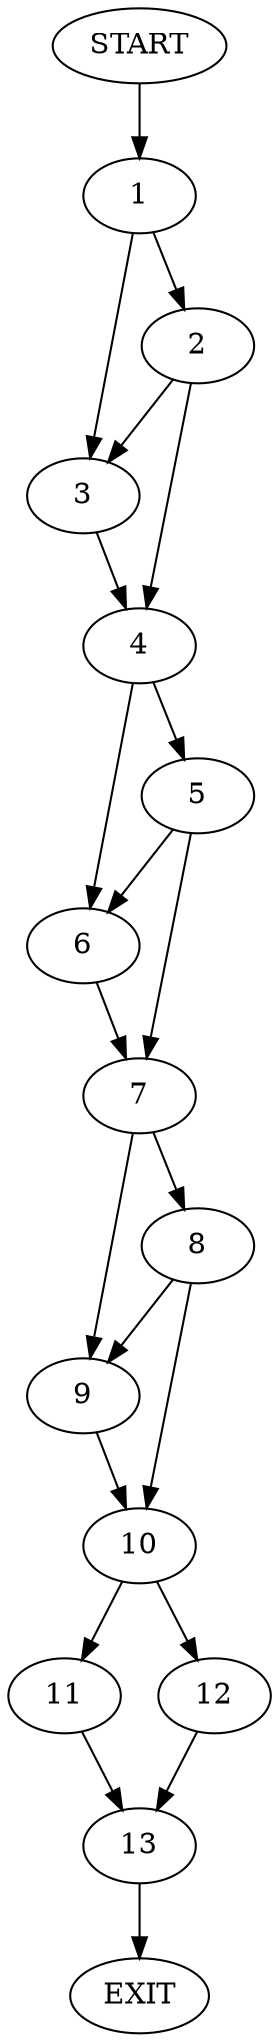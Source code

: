 digraph {
0 [label="START"]
14 [label="EXIT"]
0 -> 1
1 -> 2
1 -> 3
2 -> 4
2 -> 3
3 -> 4
4 -> 5
4 -> 6
5 -> 7
5 -> 6
6 -> 7
7 -> 8
7 -> 9
9 -> 10
8 -> 10
8 -> 9
10 -> 11
10 -> 12
11 -> 13
12 -> 13
13 -> 14
}
